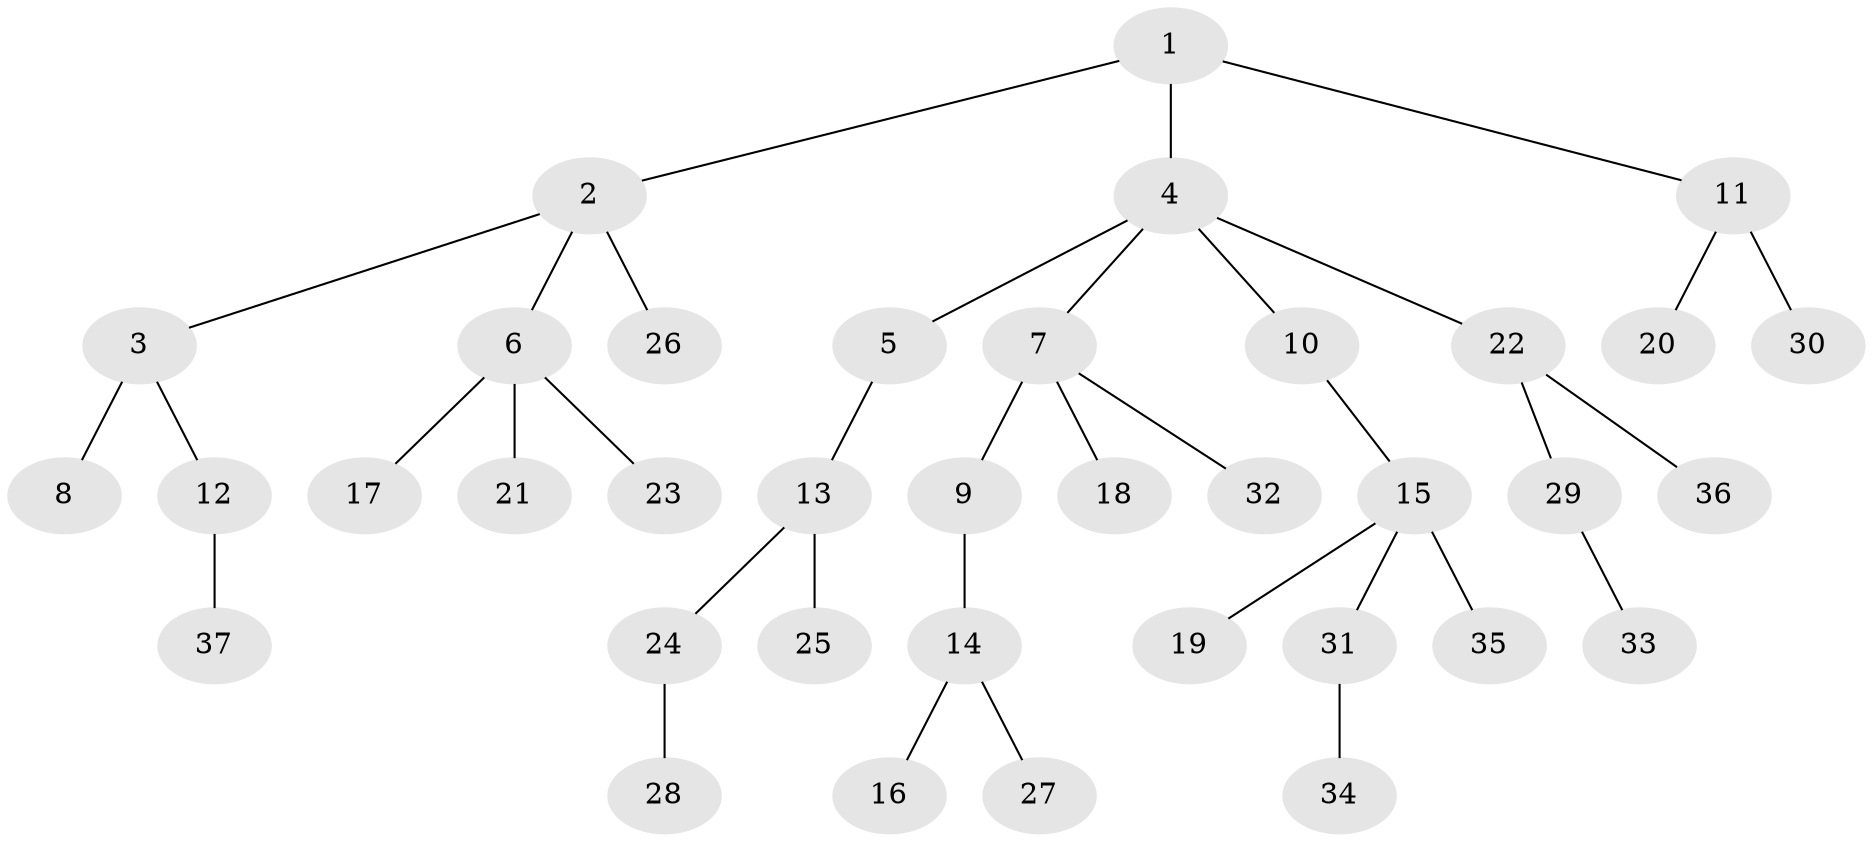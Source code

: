 // original degree distribution, {5: 0.05555555555555555, 3: 0.16666666666666666, 4: 0.05555555555555555, 2: 0.25, 1: 0.4722222222222222}
// Generated by graph-tools (version 1.1) at 2025/36/03/09/25 02:36:47]
// undirected, 37 vertices, 36 edges
graph export_dot {
graph [start="1"]
  node [color=gray90,style=filled];
  1;
  2;
  3;
  4;
  5;
  6;
  7;
  8;
  9;
  10;
  11;
  12;
  13;
  14;
  15;
  16;
  17;
  18;
  19;
  20;
  21;
  22;
  23;
  24;
  25;
  26;
  27;
  28;
  29;
  30;
  31;
  32;
  33;
  34;
  35;
  36;
  37;
  1 -- 2 [weight=1.0];
  1 -- 4 [weight=2.0];
  1 -- 11 [weight=1.0];
  2 -- 3 [weight=1.0];
  2 -- 6 [weight=1.0];
  2 -- 26 [weight=1.0];
  3 -- 8 [weight=2.0];
  3 -- 12 [weight=1.0];
  4 -- 5 [weight=1.0];
  4 -- 7 [weight=1.0];
  4 -- 10 [weight=1.0];
  4 -- 22 [weight=1.0];
  5 -- 13 [weight=1.0];
  6 -- 17 [weight=1.0];
  6 -- 21 [weight=1.0];
  6 -- 23 [weight=1.0];
  7 -- 9 [weight=3.0];
  7 -- 18 [weight=1.0];
  7 -- 32 [weight=1.0];
  9 -- 14 [weight=1.0];
  10 -- 15 [weight=1.0];
  11 -- 20 [weight=1.0];
  11 -- 30 [weight=2.0];
  12 -- 37 [weight=1.0];
  13 -- 24 [weight=1.0];
  13 -- 25 [weight=1.0];
  14 -- 16 [weight=1.0];
  14 -- 27 [weight=1.0];
  15 -- 19 [weight=1.0];
  15 -- 31 [weight=1.0];
  15 -- 35 [weight=1.0];
  22 -- 29 [weight=1.0];
  22 -- 36 [weight=1.0];
  24 -- 28 [weight=1.0];
  29 -- 33 [weight=1.0];
  31 -- 34 [weight=1.0];
}
